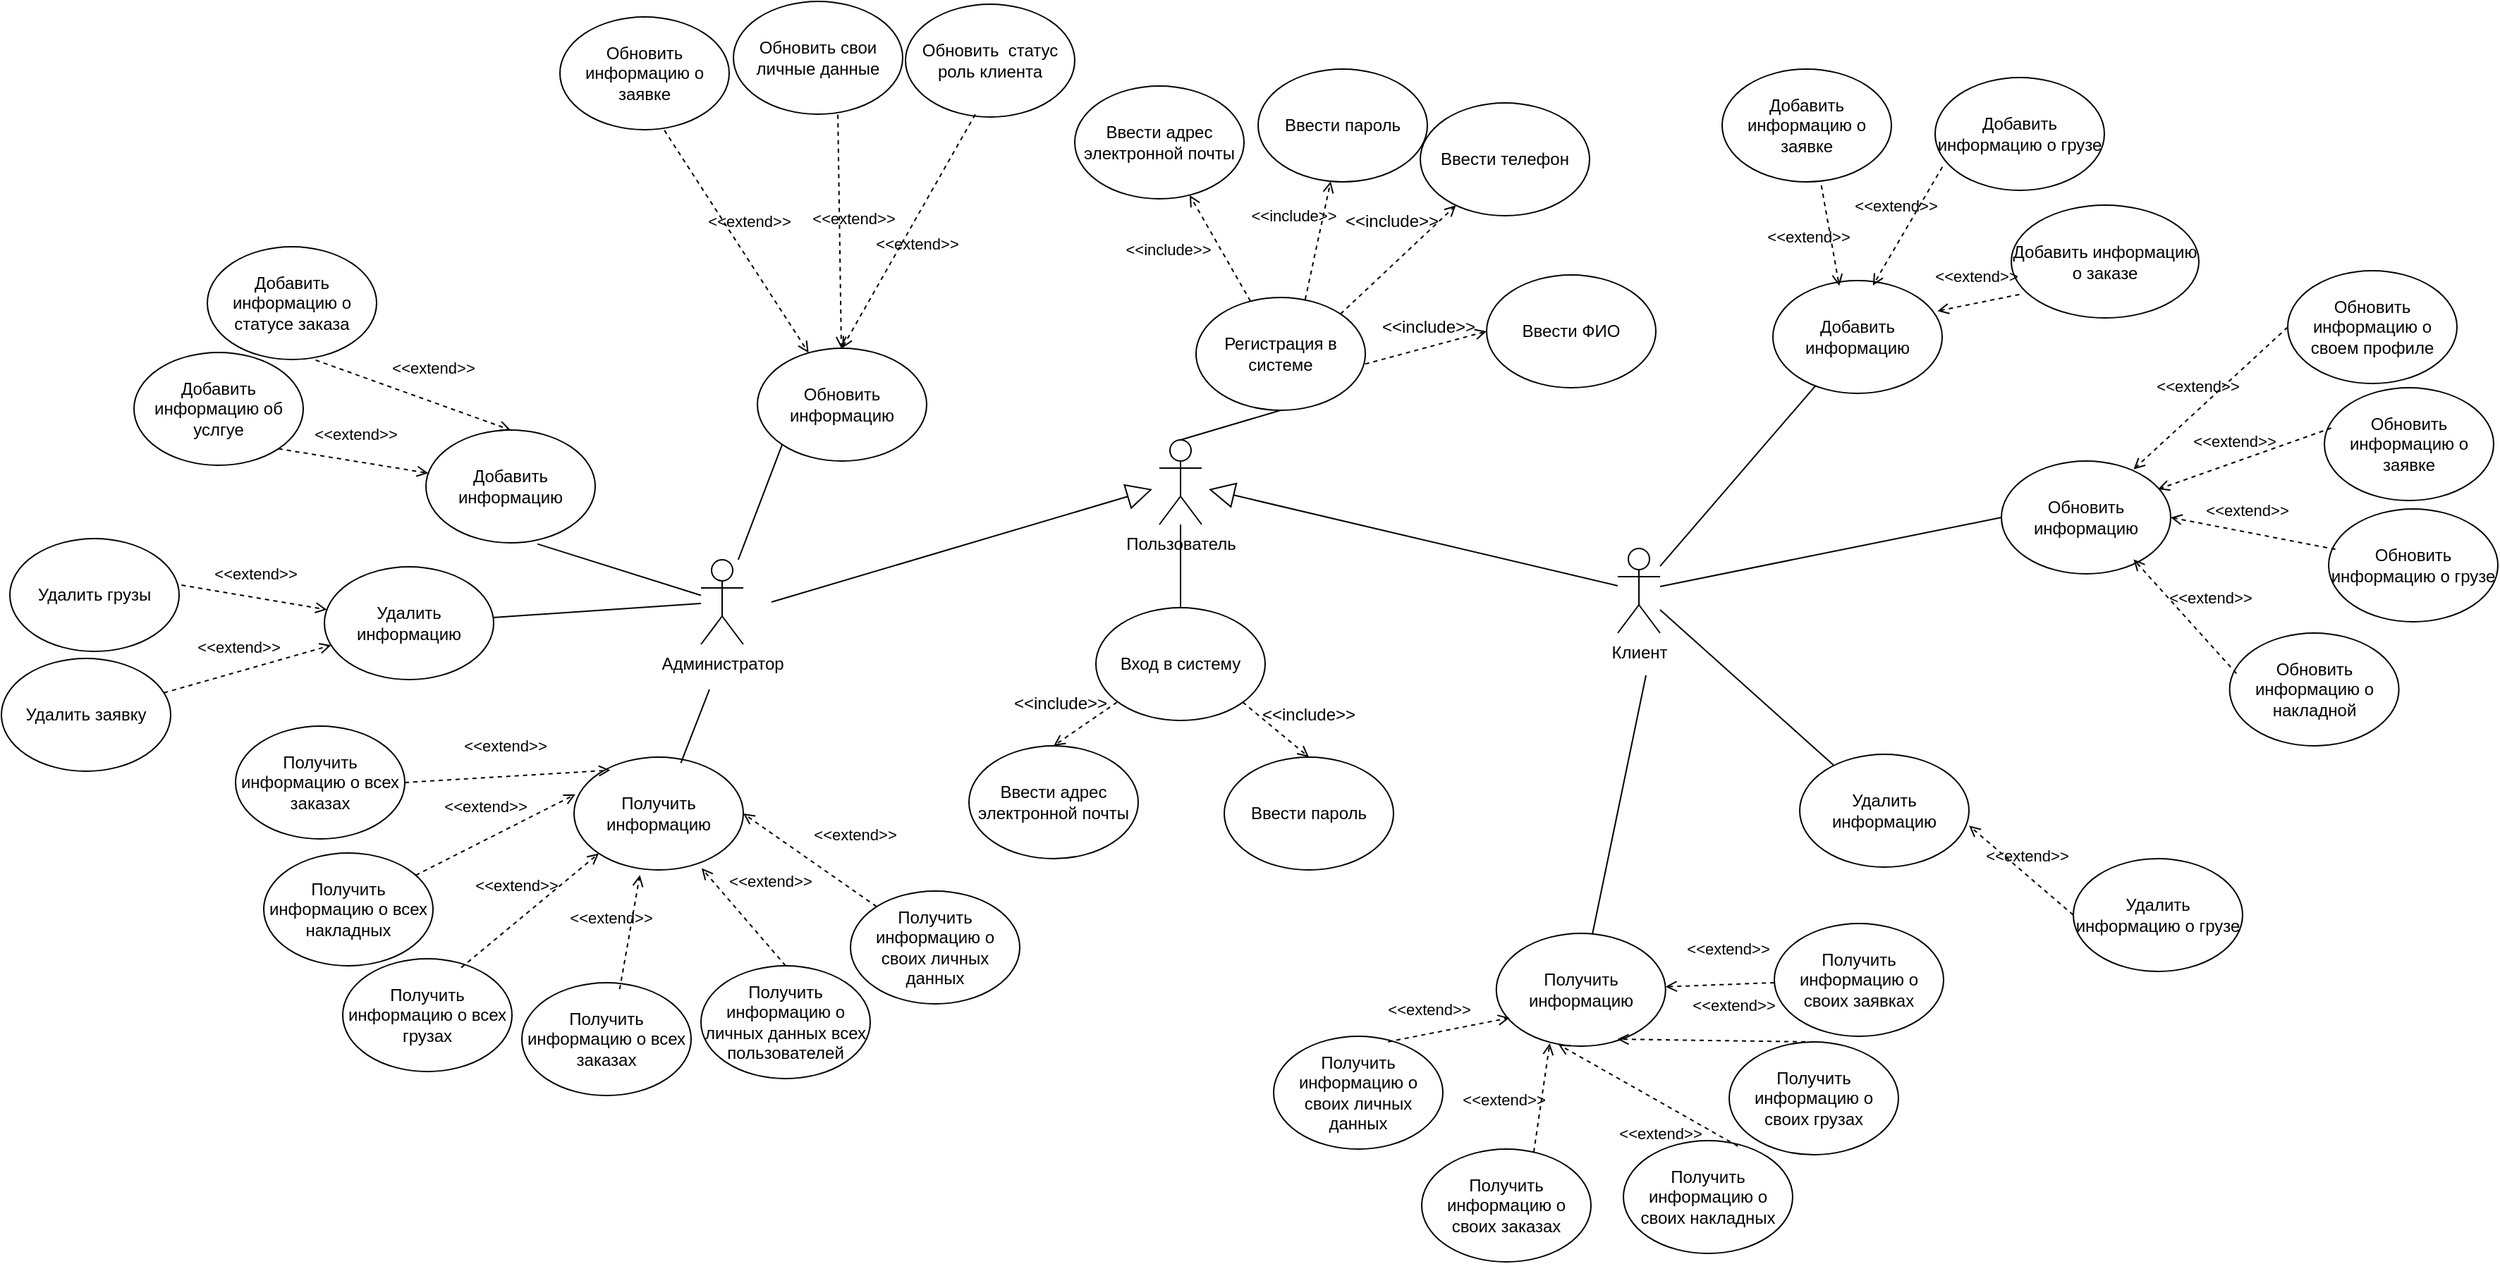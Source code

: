 <mxfile version="26.2.13">
  <diagram name="Страница — 1" id="2VasHox1lgphQIR1O_UY">
    <mxGraphModel dx="1360" dy="735" grid="0" gridSize="10" guides="1" tooltips="1" connect="1" arrows="1" fold="1" page="1" pageScale="1" pageWidth="3300" pageHeight="4681" math="0" shadow="0">
      <root>
        <mxCell id="0" />
        <mxCell id="1" parent="0" />
        <mxCell id="fnvzzZn7yNRyyIZnE1CO-1" style="rounded=0;orthogonalLoop=1;jettySize=auto;html=1;entryX=0;entryY=1;entryDx=0;entryDy=0;endArrow=none;startFill=0;" parent="1" source="fnvzzZn7yNRyyIZnE1CO-2" target="fnvzzZn7yNRyyIZnE1CO-69" edge="1">
          <mxGeometry relative="1" as="geometry" />
        </mxCell>
        <mxCell id="fnvzzZn7yNRyyIZnE1CO-2" value="Администратор" style="shape=umlActor;verticalLabelPosition=bottom;verticalAlign=top;html=1;outlineConnect=0;" parent="1" vertex="1">
          <mxGeometry x="750" y="790" width="30" height="60" as="geometry" />
        </mxCell>
        <mxCell id="fnvzzZn7yNRyyIZnE1CO-3" style="rounded=0;orthogonalLoop=1;jettySize=auto;html=1;endArrow=none;startFill=0;entryX=0;entryY=0.5;entryDx=0;entryDy=0;" parent="1" source="fnvzzZn7yNRyyIZnE1CO-7" target="fnvzzZn7yNRyyIZnE1CO-12" edge="1">
          <mxGeometry relative="1" as="geometry">
            <mxPoint x="1590" y="812" as="targetPoint" />
          </mxGeometry>
        </mxCell>
        <mxCell id="fnvzzZn7yNRyyIZnE1CO-4" style="rounded=0;orthogonalLoop=1;jettySize=auto;html=1;endArrow=none;startFill=0;" parent="1" target="fnvzzZn7yNRyyIZnE1CO-15" edge="1">
          <mxGeometry relative="1" as="geometry">
            <mxPoint x="1420" y="872" as="sourcePoint" />
          </mxGeometry>
        </mxCell>
        <mxCell id="fnvzzZn7yNRyyIZnE1CO-5" style="rounded=0;orthogonalLoop=1;jettySize=auto;html=1;endArrow=none;startFill=0;" parent="1" source="fnvzzZn7yNRyyIZnE1CO-7" target="fnvzzZn7yNRyyIZnE1CO-14" edge="1">
          <mxGeometry relative="1" as="geometry" />
        </mxCell>
        <mxCell id="fnvzzZn7yNRyyIZnE1CO-6" style="rounded=0;orthogonalLoop=1;jettySize=auto;html=1;endArrow=none;startFill=0;" parent="1" source="fnvzzZn7yNRyyIZnE1CO-7" target="fnvzzZn7yNRyyIZnE1CO-13" edge="1">
          <mxGeometry relative="1" as="geometry" />
        </mxCell>
        <mxCell id="fnvzzZn7yNRyyIZnE1CO-7" value="Клиент" style="shape=umlActor;verticalLabelPosition=bottom;verticalAlign=top;html=1;outlineConnect=0;allowArrows=1;" parent="1" vertex="1">
          <mxGeometry x="1400" y="782" width="30" height="60" as="geometry" />
        </mxCell>
        <mxCell id="fnvzzZn7yNRyyIZnE1CO-8" style="rounded=0;orthogonalLoop=1;jettySize=auto;html=1;exitX=0.5;exitY=0;exitDx=0;exitDy=0;exitPerimeter=0;entryX=0.5;entryY=1;entryDx=0;entryDy=0;endArrow=none;startFill=0;" parent="1" source="fnvzzZn7yNRyyIZnE1CO-9" target="fnvzzZn7yNRyyIZnE1CO-24" edge="1">
          <mxGeometry relative="1" as="geometry" />
        </mxCell>
        <mxCell id="Y0_mQn6ZPeqY75y_IQ0Q-10" style="edgeStyle=orthogonalEdgeStyle;rounded=0;orthogonalLoop=1;jettySize=auto;html=1;endArrow=none;startFill=0;" edge="1" parent="1" source="fnvzzZn7yNRyyIZnE1CO-9" target="Y0_mQn6ZPeqY75y_IQ0Q-9">
          <mxGeometry relative="1" as="geometry" />
        </mxCell>
        <mxCell id="fnvzzZn7yNRyyIZnE1CO-9" value="Пользователь" style="shape=umlActor;verticalLabelPosition=bottom;verticalAlign=top;html=1;outlineConnect=0;" parent="1" vertex="1">
          <mxGeometry x="1075" y="705" width="30" height="60" as="geometry" />
        </mxCell>
        <mxCell id="fnvzzZn7yNRyyIZnE1CO-10" value="" style="endArrow=block;endSize=16;endFill=0;html=1;rounded=0;" parent="1" edge="1">
          <mxGeometry width="160" relative="1" as="geometry">
            <mxPoint x="800" y="820" as="sourcePoint" />
            <mxPoint x="1070" y="740" as="targetPoint" />
          </mxGeometry>
        </mxCell>
        <mxCell id="fnvzzZn7yNRyyIZnE1CO-11" value="" style="endArrow=block;endSize=16;endFill=0;html=1;rounded=0;" parent="1" source="fnvzzZn7yNRyyIZnE1CO-7" edge="1">
          <mxGeometry width="160" relative="1" as="geometry">
            <mxPoint x="1180" y="840" as="sourcePoint" />
            <mxPoint x="1110" y="740" as="targetPoint" />
          </mxGeometry>
        </mxCell>
        <mxCell id="fnvzzZn7yNRyyIZnE1CO-12" value="Обновить информацию" style="ellipse;whiteSpace=wrap;html=1;" parent="1" vertex="1">
          <mxGeometry x="1672" y="720" width="120" height="80" as="geometry" />
        </mxCell>
        <mxCell id="fnvzzZn7yNRyyIZnE1CO-13" value="Удалить информацию" style="ellipse;whiteSpace=wrap;html=1;" parent="1" vertex="1">
          <mxGeometry x="1529" y="928" width="120" height="80" as="geometry" />
        </mxCell>
        <mxCell id="fnvzzZn7yNRyyIZnE1CO-14" value="Добавить информацию" style="ellipse;whiteSpace=wrap;html=1;" parent="1" vertex="1">
          <mxGeometry x="1510" y="592" width="120" height="80" as="geometry" />
        </mxCell>
        <mxCell id="fnvzzZn7yNRyyIZnE1CO-15" value="Получить информацию" style="ellipse;whiteSpace=wrap;html=1;" parent="1" vertex="1">
          <mxGeometry x="1313.88" y="1055" width="120" height="80" as="geometry" />
        </mxCell>
        <mxCell id="fnvzzZn7yNRyyIZnE1CO-16" value="&amp;lt;&amp;lt;extend&amp;gt;&amp;gt;" style="html=1;verticalAlign=bottom;labelBackgroundColor=none;endArrow=open;endFill=0;dashed=1;rounded=0;" parent="1" source="fnvzzZn7yNRyyIZnE1CO-17" target="fnvzzZn7yNRyyIZnE1CO-15" edge="1">
          <mxGeometry x="-0.172" y="-16" width="160" relative="1" as="geometry">
            <mxPoint x="1463.88" y="1225" as="sourcePoint" />
            <mxPoint x="1463.88" y="1265" as="targetPoint" />
            <mxPoint as="offset" />
          </mxGeometry>
        </mxCell>
        <mxCell id="fnvzzZn7yNRyyIZnE1CO-17" value="Получить информацию о своих заявках" style="ellipse;whiteSpace=wrap;html=1;" parent="1" vertex="1">
          <mxGeometry x="1511" y="1048" width="120" height="80" as="geometry" />
        </mxCell>
        <mxCell id="fnvzzZn7yNRyyIZnE1CO-18" value="Получить информацию о своих грузах" style="ellipse;whiteSpace=wrap;html=1;" parent="1" vertex="1">
          <mxGeometry x="1479" y="1132" width="120" height="80" as="geometry" />
        </mxCell>
        <mxCell id="fnvzzZn7yNRyyIZnE1CO-19" value="&amp;lt;&amp;lt;extend&amp;gt;&amp;gt;" style="html=1;verticalAlign=bottom;labelBackgroundColor=none;endArrow=open;endFill=0;dashed=1;rounded=0;exitX=0.5;exitY=0;exitDx=0;exitDy=0;entryX=0.715;entryY=0.938;entryDx=0;entryDy=0;entryPerimeter=0;" parent="1" source="fnvzzZn7yNRyyIZnE1CO-18" target="fnvzzZn7yNRyyIZnE1CO-15" edge="1">
          <mxGeometry x="-0.172" y="-16" width="160" relative="1" as="geometry">
            <mxPoint x="1533.88" y="1213" as="sourcePoint" />
            <mxPoint x="1413.88" y="1158" as="targetPoint" />
            <mxPoint as="offset" />
          </mxGeometry>
        </mxCell>
        <mxCell id="fnvzzZn7yNRyyIZnE1CO-20" value="Получить информацию о своих накладных" style="ellipse;whiteSpace=wrap;html=1;" parent="1" vertex="1">
          <mxGeometry x="1404" y="1202" width="120" height="80" as="geometry" />
        </mxCell>
        <mxCell id="fnvzzZn7yNRyyIZnE1CO-21" value="&amp;lt;&amp;lt;extend&amp;gt;&amp;gt;" style="html=1;verticalAlign=bottom;labelBackgroundColor=none;endArrow=open;endFill=0;dashed=1;rounded=0;exitX=0.676;exitY=0.049;exitDx=0;exitDy=0;entryX=0.367;entryY=0.985;entryDx=0;entryDy=0;entryPerimeter=0;exitPerimeter=0;" parent="1" source="fnvzzZn7yNRyyIZnE1CO-20" target="fnvzzZn7yNRyyIZnE1CO-15" edge="1">
          <mxGeometry x="-0.338" y="26" width="160" relative="1" as="geometry">
            <mxPoint x="1317.36" y="1222.36" as="sourcePoint" />
            <mxPoint x="1389.88" y="1170" as="targetPoint" />
            <mxPoint y="1" as="offset" />
          </mxGeometry>
        </mxCell>
        <mxCell id="fnvzzZn7yNRyyIZnE1CO-22" value="Добавить информацию о заявке" style="ellipse;whiteSpace=wrap;html=1;" parent="1" vertex="1">
          <mxGeometry x="1474" y="442" width="120" height="80" as="geometry" />
        </mxCell>
        <mxCell id="fnvzzZn7yNRyyIZnE1CO-24" value="Регистрация в системе" style="ellipse;whiteSpace=wrap;html=1;" parent="1" vertex="1">
          <mxGeometry x="1101" y="604" width="120" height="80" as="geometry" />
        </mxCell>
        <mxCell id="fnvzzZn7yNRyyIZnE1CO-25" value="Ввести пароль" style="ellipse;whiteSpace=wrap;html=1;" parent="1" vertex="1">
          <mxGeometry x="1145" y="442" width="120" height="80" as="geometry" />
        </mxCell>
        <mxCell id="fnvzzZn7yNRyyIZnE1CO-26" value="Ввести адрес электронной почты" style="ellipse;whiteSpace=wrap;html=1;" parent="1" vertex="1">
          <mxGeometry x="1015" y="454" width="120" height="80" as="geometry" />
        </mxCell>
        <mxCell id="fnvzzZn7yNRyyIZnE1CO-27" value="&amp;lt;&amp;lt;include&amp;gt;&amp;gt;" style="html=1;verticalAlign=bottom;labelBackgroundColor=none;endArrow=open;endFill=0;dashed=1;rounded=0;exitX=0.645;exitY=0.017;exitDx=0;exitDy=0;exitPerimeter=0;" parent="1" source="fnvzzZn7yNRyyIZnE1CO-24" target="fnvzzZn7yNRyyIZnE1CO-25" edge="1">
          <mxGeometry x="0.106" y="19" width="160" relative="1" as="geometry">
            <mxPoint x="880" y="545" as="sourcePoint" />
            <mxPoint x="1040" y="545" as="targetPoint" />
            <mxPoint as="offset" />
          </mxGeometry>
        </mxCell>
        <mxCell id="fnvzzZn7yNRyyIZnE1CO-28" value="&amp;lt;&amp;lt;include&amp;gt;&amp;gt;" style="html=1;verticalAlign=bottom;labelBackgroundColor=none;endArrow=open;endFill=0;dashed=1;rounded=0;" parent="1" source="fnvzzZn7yNRyyIZnE1CO-24" target="fnvzzZn7yNRyyIZnE1CO-26" edge="1">
          <mxGeometry x="0.217" y="37" width="160" relative="1" as="geometry">
            <mxPoint x="971" y="375" as="sourcePoint" />
            <mxPoint x="1060" y="425" as="targetPoint" />
            <mxPoint as="offset" />
          </mxGeometry>
        </mxCell>
        <mxCell id="fnvzzZn7yNRyyIZnE1CO-29" value="&amp;lt;&amp;lt;extend&amp;gt;&amp;gt;" style="html=1;verticalAlign=bottom;labelBackgroundColor=none;endArrow=open;endFill=0;dashed=1;rounded=0;exitX=0.586;exitY=1.031;exitDx=0;exitDy=0;exitPerimeter=0;entryX=0.392;entryY=0.047;entryDx=0;entryDy=0;entryPerimeter=0;" parent="1" source="fnvzzZn7yNRyyIZnE1CO-22" target="fnvzzZn7yNRyyIZnE1CO-14" edge="1">
          <mxGeometry x="0.202" y="-17" width="160" relative="1" as="geometry">
            <mxPoint x="1702" y="772" as="sourcePoint" />
            <mxPoint x="1600" y="692" as="targetPoint" />
            <mxPoint as="offset" />
          </mxGeometry>
        </mxCell>
        <mxCell id="fnvzzZn7yNRyyIZnE1CO-31" value="Добавить информацию о грузе" style="ellipse;whiteSpace=wrap;html=1;" parent="1" vertex="1">
          <mxGeometry x="1625" y="448" width="120" height="80" as="geometry" />
        </mxCell>
        <mxCell id="fnvzzZn7yNRyyIZnE1CO-32" value="&amp;lt;&amp;lt;extend&amp;gt;&amp;gt;" style="html=1;verticalAlign=bottom;labelBackgroundColor=none;endArrow=open;endFill=0;dashed=1;rounded=0;exitX=0.043;exitY=0.792;exitDx=0;exitDy=0;exitPerimeter=0;entryX=0.591;entryY=0.043;entryDx=0;entryDy=0;entryPerimeter=0;" parent="1" source="fnvzzZn7yNRyyIZnE1CO-31" target="fnvzzZn7yNRyyIZnE1CO-14" edge="1">
          <mxGeometry y="-10" width="160" relative="1" as="geometry">
            <mxPoint x="1718" y="549" as="sourcePoint" />
            <mxPoint x="1622" y="614" as="targetPoint" />
            <mxPoint as="offset" />
          </mxGeometry>
        </mxCell>
        <mxCell id="fnvzzZn7yNRyyIZnE1CO-33" value="Обновить информацию о своем профиле" style="ellipse;whiteSpace=wrap;html=1;" parent="1" vertex="1">
          <mxGeometry x="1875" y="585" width="120" height="80" as="geometry" />
        </mxCell>
        <mxCell id="fnvzzZn7yNRyyIZnE1CO-34" value="&amp;lt;&amp;lt;extend&amp;gt;&amp;gt;" style="html=1;verticalAlign=bottom;labelBackgroundColor=none;endArrow=open;endFill=0;dashed=1;rounded=0;exitX=0;exitY=0.5;exitDx=0;exitDy=0;entryX=0.781;entryY=0.074;entryDx=0;entryDy=0;entryPerimeter=0;" parent="1" source="fnvzzZn7yNRyyIZnE1CO-33" target="fnvzzZn7yNRyyIZnE1CO-12" edge="1">
          <mxGeometry x="0.098" y="-6" width="160" relative="1" as="geometry">
            <mxPoint x="1870.72" y="668" as="sourcePoint" />
            <mxPoint x="1764.0" y="718.88" as="targetPoint" />
            <mxPoint as="offset" />
          </mxGeometry>
        </mxCell>
        <mxCell id="fnvzzZn7yNRyyIZnE1CO-35" value="Обновить информацию о заявке" style="ellipse;whiteSpace=wrap;html=1;" parent="1" vertex="1">
          <mxGeometry x="1901" y="668" width="120" height="80" as="geometry" />
        </mxCell>
        <mxCell id="fnvzzZn7yNRyyIZnE1CO-36" value="&amp;lt;&amp;lt;extend&amp;gt;&amp;gt;" style="html=1;verticalAlign=bottom;labelBackgroundColor=none;endArrow=open;endFill=0;dashed=1;rounded=0;exitX=0.04;exitY=0.358;exitDx=0;exitDy=0;exitPerimeter=0;" parent="1" source="fnvzzZn7yNRyyIZnE1CO-35" edge="1">
          <mxGeometry x="0.09" y="-6" width="160" relative="1" as="geometry">
            <mxPoint x="1940.72" y="758" as="sourcePoint" />
            <mxPoint x="1783" y="740" as="targetPoint" />
            <mxPoint as="offset" />
          </mxGeometry>
        </mxCell>
        <mxCell id="fnvzzZn7yNRyyIZnE1CO-38" value="Удалить информацию о грузе" style="ellipse;whiteSpace=wrap;html=1;" parent="1" vertex="1">
          <mxGeometry x="1723" y="1002" width="120" height="80" as="geometry" />
        </mxCell>
        <mxCell id="fnvzzZn7yNRyyIZnE1CO-40" value="&amp;lt;&amp;lt;extend&amp;gt;&amp;gt;" style="html=1;verticalAlign=bottom;labelBackgroundColor=none;endArrow=open;endFill=0;dashed=1;rounded=0;exitX=0;exitY=0.5;exitDx=0;exitDy=0;entryX=1.001;entryY=0.633;entryDx=0;entryDy=0;entryPerimeter=0;" parent="1" source="fnvzzZn7yNRyyIZnE1CO-38" target="fnvzzZn7yNRyyIZnE1CO-13" edge="1">
          <mxGeometry x="-0.049" y="-4" width="160" relative="1" as="geometry">
            <mxPoint x="1795" y="1057" as="sourcePoint" />
            <mxPoint x="1679" y="988" as="targetPoint" />
            <mxPoint as="offset" />
          </mxGeometry>
        </mxCell>
        <mxCell id="fnvzzZn7yNRyyIZnE1CO-41" value="Добавить информацию" style="ellipse;whiteSpace=wrap;html=1;" parent="1" vertex="1">
          <mxGeometry x="555" y="698" width="120" height="80" as="geometry" />
        </mxCell>
        <mxCell id="fnvzzZn7yNRyyIZnE1CO-42" value="Получить информацию" style="ellipse;whiteSpace=wrap;html=1;" parent="1" vertex="1">
          <mxGeometry x="660" y="930" width="120" height="80" as="geometry" />
        </mxCell>
        <mxCell id="fnvzzZn7yNRyyIZnE1CO-43" value="&amp;lt;&amp;lt;extend&amp;gt;&amp;gt;" style="html=1;verticalAlign=bottom;labelBackgroundColor=none;endArrow=open;endFill=0;dashed=1;rounded=0;entryX=1;entryY=0.5;entryDx=0;entryDy=0;" parent="1" source="fnvzzZn7yNRyyIZnE1CO-44" target="fnvzzZn7yNRyyIZnE1CO-42" edge="1">
          <mxGeometry x="-0.355" y="-25" width="160" relative="1" as="geometry">
            <mxPoint x="700" y="1270" as="sourcePoint" />
            <mxPoint x="700" y="1310" as="targetPoint" />
            <mxPoint as="offset" />
          </mxGeometry>
        </mxCell>
        <mxCell id="fnvzzZn7yNRyyIZnE1CO-44" value="Получить информацию о своих личных данных" style="ellipse;whiteSpace=wrap;html=1;" parent="1" vertex="1">
          <mxGeometry x="856" y="1025" width="120" height="80" as="geometry" />
        </mxCell>
        <mxCell id="fnvzzZn7yNRyyIZnE1CO-45" value="Получить информацию о личных данных всех пользователей" style="ellipse;whiteSpace=wrap;html=1;" parent="1" vertex="1">
          <mxGeometry x="750" y="1078" width="120" height="80" as="geometry" />
        </mxCell>
        <mxCell id="fnvzzZn7yNRyyIZnE1CO-46" value="&amp;lt;&amp;lt;extend&amp;gt;&amp;gt;" style="html=1;verticalAlign=bottom;labelBackgroundColor=none;endArrow=open;endFill=0;dashed=1;rounded=0;exitX=0.5;exitY=0;exitDx=0;exitDy=0;entryX=0.754;entryY=0.985;entryDx=0;entryDy=0;entryPerimeter=0;" parent="1" source="fnvzzZn7yNRyyIZnE1CO-45" target="fnvzzZn7yNRyyIZnE1CO-42" edge="1">
          <mxGeometry x="0.005" y="-25" width="160" relative="1" as="geometry">
            <mxPoint x="770" y="1258" as="sourcePoint" />
            <mxPoint x="650" y="1203" as="targetPoint" />
            <mxPoint as="offset" />
          </mxGeometry>
        </mxCell>
        <mxCell id="fnvzzZn7yNRyyIZnE1CO-47" value="Получить информацию о всех заказах" style="ellipse;whiteSpace=wrap;html=1;" parent="1" vertex="1">
          <mxGeometry x="623" y="1090" width="120" height="80" as="geometry" />
        </mxCell>
        <mxCell id="fnvzzZn7yNRyyIZnE1CO-48" value="&amp;lt;&amp;lt;extend&amp;gt;&amp;gt;" style="html=1;verticalAlign=bottom;labelBackgroundColor=none;endArrow=open;endFill=0;dashed=1;rounded=0;exitX=0.578;exitY=0.057;exitDx=0;exitDy=0;entryX=0.389;entryY=1.045;entryDx=0;entryDy=0;exitPerimeter=0;entryPerimeter=0;" parent="1" source="fnvzzZn7yNRyyIZnE1CO-47" target="fnvzzZn7yNRyyIZnE1CO-42" edge="1">
          <mxGeometry x="-0.018" y="14" width="160" relative="1" as="geometry">
            <mxPoint x="670" y="1300" as="sourcePoint" />
            <mxPoint x="626" y="1215" as="targetPoint" />
            <mxPoint y="1" as="offset" />
          </mxGeometry>
        </mxCell>
        <mxCell id="fnvzzZn7yNRyyIZnE1CO-49" style="rounded=0;orthogonalLoop=1;jettySize=auto;html=1;entryX=0.631;entryY=0.053;entryDx=0;entryDy=0;entryPerimeter=0;endArrow=none;startFill=0;" parent="1" target="fnvzzZn7yNRyyIZnE1CO-42" edge="1">
          <mxGeometry relative="1" as="geometry">
            <mxPoint x="756" y="882" as="sourcePoint" />
          </mxGeometry>
        </mxCell>
        <mxCell id="fnvzzZn7yNRyyIZnE1CO-50" value="Получить информацию о всех грузах" style="ellipse;whiteSpace=wrap;html=1;" parent="1" vertex="1">
          <mxGeometry x="496" y="1073" width="120" height="80" as="geometry" />
        </mxCell>
        <mxCell id="fnvzzZn7yNRyyIZnE1CO-51" value="&amp;lt;&amp;lt;extend&amp;gt;&amp;gt;" style="html=1;verticalAlign=bottom;labelBackgroundColor=none;endArrow=open;endFill=0;dashed=1;rounded=0;exitX=0.7;exitY=0.079;exitDx=0;exitDy=0;entryX=0;entryY=1;entryDx=0;entryDy=0;exitPerimeter=0;" parent="1" source="fnvzzZn7yNRyyIZnE1CO-50" target="fnvzzZn7yNRyyIZnE1CO-42" edge="1">
          <mxGeometry x="-0.018" y="14" width="160" relative="1" as="geometry">
            <mxPoint x="500" y="1020" as="sourcePoint" />
            <mxPoint x="611" y="976" as="targetPoint" />
            <mxPoint y="1" as="offset" />
          </mxGeometry>
        </mxCell>
        <mxCell id="fnvzzZn7yNRyyIZnE1CO-52" style="rounded=0;orthogonalLoop=1;jettySize=auto;html=1;endArrow=none;startFill=0;" parent="1" source="fnvzzZn7yNRyyIZnE1CO-2" target="fnvzzZn7yNRyyIZnE1CO-53" edge="1">
          <mxGeometry relative="1" as="geometry">
            <mxPoint x="579.64" y="790" as="targetPoint" />
          </mxGeometry>
        </mxCell>
        <mxCell id="fnvzzZn7yNRyyIZnE1CO-53" value="Удалить информацию" style="ellipse;whiteSpace=wrap;html=1;" parent="1" vertex="1">
          <mxGeometry x="483" y="795" width="120" height="80" as="geometry" />
        </mxCell>
        <mxCell id="fnvzzZn7yNRyyIZnE1CO-54" value="Удалить грузы" style="ellipse;whiteSpace=wrap;html=1;" parent="1" vertex="1">
          <mxGeometry x="260" y="775" width="120" height="80" as="geometry" />
        </mxCell>
        <mxCell id="fnvzzZn7yNRyyIZnE1CO-56" value="&amp;lt;&amp;lt;extend&amp;gt;&amp;gt;" style="html=1;verticalAlign=bottom;labelBackgroundColor=none;endArrow=open;endFill=0;dashed=1;rounded=0;exitX=1.014;exitY=0.413;exitDx=0;exitDy=0;exitPerimeter=0;" parent="1" source="fnvzzZn7yNRyyIZnE1CO-54" target="fnvzzZn7yNRyyIZnE1CO-53" edge="1">
          <mxGeometry x="-0.005" y="8" width="160" relative="1" as="geometry">
            <mxPoint x="175" y="649" as="sourcePoint" />
            <mxPoint x="59" y="580" as="targetPoint" />
            <mxPoint as="offset" />
          </mxGeometry>
        </mxCell>
        <mxCell id="fnvzzZn7yNRyyIZnE1CO-58" value="Удалить заявку" style="ellipse;whiteSpace=wrap;html=1;" parent="1" vertex="1">
          <mxGeometry x="254" y="860" width="120" height="80" as="geometry" />
        </mxCell>
        <mxCell id="fnvzzZn7yNRyyIZnE1CO-59" value="&amp;lt;&amp;lt;extend&amp;gt;&amp;gt;" style="html=1;verticalAlign=bottom;labelBackgroundColor=none;endArrow=open;endFill=0;dashed=1;rounded=0;" parent="1" source="fnvzzZn7yNRyyIZnE1CO-58" target="fnvzzZn7yNRyyIZnE1CO-53" edge="1">
          <mxGeometry x="-0.079" y="8" width="160" relative="1" as="geometry">
            <mxPoint x="302" y="813" as="sourcePoint" />
            <mxPoint x="480" y="803" as="targetPoint" />
            <mxPoint as="offset" />
          </mxGeometry>
        </mxCell>
        <mxCell id="fnvzzZn7yNRyyIZnE1CO-64" value="Добавить информацию об услгуе" style="ellipse;whiteSpace=wrap;html=1;" parent="1" vertex="1">
          <mxGeometry x="348" y="643" width="120" height="80" as="geometry" />
        </mxCell>
        <mxCell id="fnvzzZn7yNRyyIZnE1CO-65" value="&amp;lt;&amp;lt;extend&amp;gt;&amp;gt;" style="html=1;verticalAlign=bottom;labelBackgroundColor=none;endArrow=open;endFill=0;dashed=1;rounded=0;exitX=1;exitY=1;exitDx=0;exitDy=0;" parent="1" source="fnvzzZn7yNRyyIZnE1CO-64" target="fnvzzZn7yNRyyIZnE1CO-41" edge="1">
          <mxGeometry x="0.0" y="10" width="160" relative="1" as="geometry">
            <mxPoint x="30" y="310" as="sourcePoint" />
            <mxPoint x="227.574" y="341.716" as="targetPoint" />
            <mxPoint as="offset" />
          </mxGeometry>
        </mxCell>
        <mxCell id="fnvzzZn7yNRyyIZnE1CO-66" value="Добавить информацию о статусе заказа" style="ellipse;whiteSpace=wrap;html=1;" parent="1" vertex="1">
          <mxGeometry x="400" y="568" width="120" height="80" as="geometry" />
        </mxCell>
        <mxCell id="fnvzzZn7yNRyyIZnE1CO-67" value="&amp;lt;&amp;lt;extend&amp;gt;&amp;gt;" style="html=1;verticalAlign=bottom;labelBackgroundColor=none;endArrow=open;endFill=0;dashed=1;rounded=0;exitX=0.64;exitY=1.005;exitDx=0;exitDy=0;entryX=0.5;entryY=0;entryDx=0;entryDy=0;exitPerimeter=0;" parent="1" source="fnvzzZn7yNRyyIZnE1CO-66" target="fnvzzZn7yNRyyIZnE1CO-41" edge="1">
          <mxGeometry x="0.131" y="14" width="160" relative="1" as="geometry">
            <mxPoint x="62" y="238" as="sourcePoint" />
            <mxPoint x="249.96" y="328.72" as="targetPoint" />
            <mxPoint as="offset" />
          </mxGeometry>
        </mxCell>
        <mxCell id="fnvzzZn7yNRyyIZnE1CO-68" style="rounded=0;orthogonalLoop=1;jettySize=auto;html=1;entryX=0.659;entryY=1.01;entryDx=0;entryDy=0;entryPerimeter=0;endArrow=none;startFill=0;" parent="1" source="fnvzzZn7yNRyyIZnE1CO-2" target="fnvzzZn7yNRyyIZnE1CO-41" edge="1">
          <mxGeometry relative="1" as="geometry" />
        </mxCell>
        <mxCell id="fnvzzZn7yNRyyIZnE1CO-69" value="Обновить информацию" style="ellipse;whiteSpace=wrap;html=1;" parent="1" vertex="1">
          <mxGeometry x="790" y="640" width="120" height="80" as="geometry" />
        </mxCell>
        <mxCell id="fnvzzZn7yNRyyIZnE1CO-70" value="Обновить свои личные данные" style="ellipse;whiteSpace=wrap;html=1;" parent="1" vertex="1">
          <mxGeometry x="773" y="394" width="120" height="80" as="geometry" />
        </mxCell>
        <mxCell id="fnvzzZn7yNRyyIZnE1CO-71" value="&amp;lt;&amp;lt;extend&amp;gt;&amp;gt;" style="html=1;verticalAlign=bottom;labelBackgroundColor=none;endArrow=open;endFill=0;dashed=1;rounded=0;exitX=0.617;exitY=1.005;exitDx=0;exitDy=0;exitPerimeter=0;" parent="1" source="fnvzzZn7yNRyyIZnE1CO-70" target="fnvzzZn7yNRyyIZnE1CO-69" edge="1">
          <mxGeometry x="0.0" y="10" width="160" relative="1" as="geometry">
            <mxPoint x="400" y="450" as="sourcePoint" />
            <mxPoint x="597.574" y="481.716" as="targetPoint" />
            <mxPoint as="offset" />
          </mxGeometry>
        </mxCell>
        <mxCell id="fnvzzZn7yNRyyIZnE1CO-72" value="Обновить&amp;nbsp; статус роль клиента" style="ellipse;whiteSpace=wrap;html=1;" parent="1" vertex="1">
          <mxGeometry x="895" y="396" width="120" height="80" as="geometry" />
        </mxCell>
        <mxCell id="fnvzzZn7yNRyyIZnE1CO-73" value="&amp;lt;&amp;lt;extend&amp;gt;&amp;gt;" style="html=1;verticalAlign=bottom;labelBackgroundColor=none;endArrow=open;endFill=0;dashed=1;rounded=0;exitX=0.412;exitY=0.977;exitDx=0;exitDy=0;entryX=0.5;entryY=0;entryDx=0;entryDy=0;exitPerimeter=0;" parent="1" source="fnvzzZn7yNRyyIZnE1CO-72" target="fnvzzZn7yNRyyIZnE1CO-69" edge="1">
          <mxGeometry x="0.131" y="14" width="160" relative="1" as="geometry">
            <mxPoint x="432" y="378" as="sourcePoint" />
            <mxPoint x="619.96" y="468.72" as="targetPoint" />
            <mxPoint as="offset" />
          </mxGeometry>
        </mxCell>
        <mxCell id="Y0_mQn6ZPeqY75y_IQ0Q-1" value="Ввести телефон" style="ellipse;whiteSpace=wrap;html=1;" vertex="1" parent="1">
          <mxGeometry x="1260" y="466" width="120" height="80" as="geometry" />
        </mxCell>
        <mxCell id="Y0_mQn6ZPeqY75y_IQ0Q-2" value="Ввести ФИО" style="ellipse;whiteSpace=wrap;html=1;" vertex="1" parent="1">
          <mxGeometry x="1307" y="588" width="120" height="80" as="geometry" />
        </mxCell>
        <mxCell id="Y0_mQn6ZPeqY75y_IQ0Q-3" value="" style="html=1;verticalAlign=bottom;labelBackgroundColor=none;endArrow=open;endFill=0;dashed=1;rounded=0;exitX=1;exitY=0;exitDx=0;exitDy=0;" edge="1" parent="1" source="fnvzzZn7yNRyyIZnE1CO-24" target="Y0_mQn6ZPeqY75y_IQ0Q-1">
          <mxGeometry x="0.352" y="18" width="160" relative="1" as="geometry">
            <mxPoint x="1137" y="561" as="sourcePoint" />
            <mxPoint x="1184" y="496" as="targetPoint" />
            <mxPoint x="1" as="offset" />
          </mxGeometry>
        </mxCell>
        <mxCell id="Y0_mQn6ZPeqY75y_IQ0Q-6" value="&amp;lt;&amp;lt;include&amp;gt;&amp;gt;" style="text;html=1;align=center;verticalAlign=middle;whiteSpace=wrap;rounded=0;" vertex="1" parent="1">
          <mxGeometry x="1241" y="617" width="50" height="16" as="geometry" />
        </mxCell>
        <mxCell id="Y0_mQn6ZPeqY75y_IQ0Q-7" value="" style="html=1;verticalAlign=bottom;labelBackgroundColor=none;endArrow=open;endFill=0;dashed=1;rounded=0;exitX=0.999;exitY=0.59;exitDx=0;exitDy=0;entryX=0;entryY=0.5;entryDx=0;entryDy=0;exitPerimeter=0;" edge="1" parent="1" source="fnvzzZn7yNRyyIZnE1CO-24" target="Y0_mQn6ZPeqY75y_IQ0Q-2">
          <mxGeometry x="0.352" y="18" width="160" relative="1" as="geometry">
            <mxPoint x="1170" y="599" as="sourcePoint" />
            <mxPoint x="1271" y="560" as="targetPoint" />
            <mxPoint x="1" as="offset" />
          </mxGeometry>
        </mxCell>
        <mxCell id="Y0_mQn6ZPeqY75y_IQ0Q-8" value="&amp;lt;&amp;lt;include&amp;gt;&amp;gt;" style="text;html=1;align=center;verticalAlign=middle;whiteSpace=wrap;rounded=0;" vertex="1" parent="1">
          <mxGeometry x="1215" y="542" width="50" height="16" as="geometry" />
        </mxCell>
        <mxCell id="Y0_mQn6ZPeqY75y_IQ0Q-9" value="Вход в систему" style="ellipse;whiteSpace=wrap;html=1;" vertex="1" parent="1">
          <mxGeometry x="1030" y="824" width="120" height="80" as="geometry" />
        </mxCell>
        <mxCell id="Y0_mQn6ZPeqY75y_IQ0Q-11" value="Ввести адрес электронной почты" style="ellipse;whiteSpace=wrap;html=1;" vertex="1" parent="1">
          <mxGeometry x="940" y="922" width="120" height="80" as="geometry" />
        </mxCell>
        <mxCell id="Y0_mQn6ZPeqY75y_IQ0Q-12" value="Ввести пароль" style="ellipse;whiteSpace=wrap;html=1;" vertex="1" parent="1">
          <mxGeometry x="1121" y="930" width="120" height="80" as="geometry" />
        </mxCell>
        <mxCell id="Y0_mQn6ZPeqY75y_IQ0Q-15" value="" style="html=1;verticalAlign=bottom;labelBackgroundColor=none;endArrow=open;endFill=0;dashed=1;rounded=0;exitX=1;exitY=0;exitDx=0;exitDy=0;entryX=0.5;entryY=0;entryDx=0;entryDy=0;" edge="1" parent="1" target="Y0_mQn6ZPeqY75y_IQ0Q-12">
          <mxGeometry x="0.352" y="18" width="160" relative="1" as="geometry">
            <mxPoint x="1134" y="891" as="sourcePoint" />
            <mxPoint x="1197" y="904" as="targetPoint" />
            <mxPoint x="1" as="offset" />
          </mxGeometry>
        </mxCell>
        <mxCell id="Y0_mQn6ZPeqY75y_IQ0Q-16" value="" style="html=1;verticalAlign=bottom;labelBackgroundColor=none;endArrow=open;endFill=0;dashed=1;rounded=0;exitX=1;exitY=0;exitDx=0;exitDy=0;entryX=0.5;entryY=0;entryDx=0;entryDy=0;" edge="1" parent="1" target="Y0_mQn6ZPeqY75y_IQ0Q-11">
          <mxGeometry x="0.352" y="18" width="160" relative="1" as="geometry">
            <mxPoint x="1045" y="891" as="sourcePoint" />
            <mxPoint x="1092" y="930" as="targetPoint" />
            <mxPoint x="1" as="offset" />
          </mxGeometry>
        </mxCell>
        <mxCell id="Y0_mQn6ZPeqY75y_IQ0Q-17" value="&amp;lt;&amp;lt;include&amp;gt;&amp;gt;" style="text;html=1;align=center;verticalAlign=middle;whiteSpace=wrap;rounded=0;" vertex="1" parent="1">
          <mxGeometry x="1156" y="892" width="50" height="16" as="geometry" />
        </mxCell>
        <mxCell id="Y0_mQn6ZPeqY75y_IQ0Q-18" value="&amp;lt;&amp;lt;include&amp;gt;&amp;gt;" style="text;html=1;align=center;verticalAlign=middle;whiteSpace=wrap;rounded=0;" vertex="1" parent="1">
          <mxGeometry x="980" y="884" width="50" height="16" as="geometry" />
        </mxCell>
        <mxCell id="Y0_mQn6ZPeqY75y_IQ0Q-19" value="Получить информацию о своих заказах" style="ellipse;whiteSpace=wrap;html=1;" vertex="1" parent="1">
          <mxGeometry x="1261" y="1208" width="120" height="80" as="geometry" />
        </mxCell>
        <mxCell id="Y0_mQn6ZPeqY75y_IQ0Q-20" value="&amp;lt;&amp;lt;extend&amp;gt;&amp;gt;" style="html=1;verticalAlign=bottom;labelBackgroundColor=none;endArrow=open;endFill=0;dashed=1;rounded=0;exitX=0.662;exitY=0.027;exitDx=0;exitDy=0;entryX=0.316;entryY=0.975;entryDx=0;entryDy=0;exitPerimeter=0;entryPerimeter=0;" edge="1" parent="1" source="Y0_mQn6ZPeqY75y_IQ0Q-19" target="fnvzzZn7yNRyyIZnE1CO-15">
          <mxGeometry x="-0.338" y="26" width="160" relative="1" as="geometry">
            <mxPoint x="1256" y="1195.92" as="sourcePoint" />
            <mxPoint x="1218.88" y="1111" as="targetPoint" />
            <mxPoint y="1" as="offset" />
          </mxGeometry>
        </mxCell>
        <mxCell id="Y0_mQn6ZPeqY75y_IQ0Q-21" value="Получить информацию о своих личных данных" style="ellipse;whiteSpace=wrap;html=1;" vertex="1" parent="1">
          <mxGeometry x="1156" y="1128" width="120" height="80" as="geometry" />
        </mxCell>
        <mxCell id="Y0_mQn6ZPeqY75y_IQ0Q-22" value="&amp;lt;&amp;lt;extend&amp;gt;&amp;gt;" style="html=1;verticalAlign=bottom;labelBackgroundColor=none;endArrow=open;endFill=0;dashed=1;rounded=0;exitX=0.676;exitY=0.049;exitDx=0;exitDy=0;entryX=0.078;entryY=0.749;entryDx=0;entryDy=0;entryPerimeter=0;exitPerimeter=0;" edge="1" parent="1" source="Y0_mQn6ZPeqY75y_IQ0Q-21" target="fnvzzZn7yNRyyIZnE1CO-15">
          <mxGeometry x="-0.293" y="8" width="160" relative="1" as="geometry">
            <mxPoint x="1159.48" y="1135.36" as="sourcePoint" />
            <mxPoint x="1200" y="1047" as="targetPoint" />
            <mxPoint as="offset" />
          </mxGeometry>
        </mxCell>
        <mxCell id="Y0_mQn6ZPeqY75y_IQ0Q-23" value="Обновить информацию о грузе" style="ellipse;whiteSpace=wrap;html=1;" vertex="1" parent="1">
          <mxGeometry x="1904" y="754" width="120" height="80" as="geometry" />
        </mxCell>
        <mxCell id="Y0_mQn6ZPeqY75y_IQ0Q-24" value="&amp;lt;&amp;lt;extend&amp;gt;&amp;gt;" style="html=1;verticalAlign=bottom;labelBackgroundColor=none;endArrow=open;endFill=0;dashed=1;rounded=0;exitX=0.04;exitY=0.358;exitDx=0;exitDy=0;entryX=1;entryY=0.5;entryDx=0;entryDy=0;exitPerimeter=0;" edge="1" parent="1" source="Y0_mQn6ZPeqY75y_IQ0Q-23" target="fnvzzZn7yNRyyIZnE1CO-12">
          <mxGeometry x="0.09" y="-6" width="160" relative="1" as="geometry">
            <mxPoint x="1943.72" y="830" as="sourcePoint" />
            <mxPoint x="1815.72" y="802" as="targetPoint" />
            <mxPoint as="offset" />
          </mxGeometry>
        </mxCell>
        <mxCell id="Y0_mQn6ZPeqY75y_IQ0Q-25" value="Обновить информацию о накладной" style="ellipse;whiteSpace=wrap;html=1;" vertex="1" parent="1">
          <mxGeometry x="1833.8" y="842" width="120" height="80" as="geometry" />
        </mxCell>
        <mxCell id="Y0_mQn6ZPeqY75y_IQ0Q-26" value="&amp;lt;&amp;lt;extend&amp;gt;&amp;gt;" style="html=1;verticalAlign=bottom;labelBackgroundColor=none;endArrow=open;endFill=0;dashed=1;rounded=0;exitX=0.04;exitY=0.358;exitDx=0;exitDy=0;entryX=0.781;entryY=0.872;entryDx=0;entryDy=0;exitPerimeter=0;entryPerimeter=0;" edge="1" parent="1" source="Y0_mQn6ZPeqY75y_IQ0Q-25" target="fnvzzZn7yNRyyIZnE1CO-12">
          <mxGeometry x="-0.153" y="-17" width="160" relative="1" as="geometry">
            <mxPoint x="1873.52" y="918" as="sourcePoint" />
            <mxPoint x="1737.0" y="812.32" as="targetPoint" />
            <mxPoint y="1" as="offset" />
          </mxGeometry>
        </mxCell>
        <mxCell id="Y0_mQn6ZPeqY75y_IQ0Q-27" value="Добавить информацию о заказе" style="ellipse;whiteSpace=wrap;html=1;" vertex="1" parent="1">
          <mxGeometry x="1679" y="538.5" width="133" height="80" as="geometry" />
        </mxCell>
        <mxCell id="Y0_mQn6ZPeqY75y_IQ0Q-28" value="&amp;lt;&amp;lt;extend&amp;gt;&amp;gt;" style="html=1;verticalAlign=bottom;labelBackgroundColor=none;endArrow=open;endFill=0;dashed=1;rounded=0;exitX=0.043;exitY=0.792;exitDx=0;exitDy=0;exitPerimeter=0;entryX=0.972;entryY=0.27;entryDx=0;entryDy=0;entryPerimeter=0;" edge="1" parent="1" source="Y0_mQn6ZPeqY75y_IQ0Q-27" target="fnvzzZn7yNRyyIZnE1CO-14">
          <mxGeometry y="-10" width="160" relative="1" as="geometry">
            <mxPoint x="1772" y="639.5" as="sourcePoint" />
            <mxPoint x="1635" y="685.5" as="targetPoint" />
            <mxPoint as="offset" />
          </mxGeometry>
        </mxCell>
        <mxCell id="Y0_mQn6ZPeqY75y_IQ0Q-29" value="Получить информацию о всех накладных" style="ellipse;whiteSpace=wrap;html=1;" vertex="1" parent="1">
          <mxGeometry x="440" y="998" width="120" height="80" as="geometry" />
        </mxCell>
        <mxCell id="Y0_mQn6ZPeqY75y_IQ0Q-30" value="&amp;lt;&amp;lt;extend&amp;gt;&amp;gt;" style="html=1;verticalAlign=bottom;labelBackgroundColor=none;endArrow=open;endFill=0;dashed=1;rounded=0;entryX=0.008;entryY=0.33;entryDx=0;entryDy=0;entryPerimeter=0;" edge="1" parent="1" source="Y0_mQn6ZPeqY75y_IQ0Q-29" target="fnvzzZn7yNRyyIZnE1CO-42">
          <mxGeometry x="-0.018" y="14" width="160" relative="1" as="geometry">
            <mxPoint x="459" y="931" as="sourcePoint" />
            <mxPoint x="619" y="881" as="targetPoint" />
            <mxPoint y="1" as="offset" />
          </mxGeometry>
        </mxCell>
        <mxCell id="Y0_mQn6ZPeqY75y_IQ0Q-31" value="Получить информацию о всех заказах" style="ellipse;whiteSpace=wrap;html=1;" vertex="1" parent="1">
          <mxGeometry x="420" y="908" width="120" height="80" as="geometry" />
        </mxCell>
        <mxCell id="Y0_mQn6ZPeqY75y_IQ0Q-32" value="&amp;lt;&amp;lt;extend&amp;gt;&amp;gt;" style="html=1;verticalAlign=bottom;labelBackgroundColor=none;endArrow=open;endFill=0;dashed=1;rounded=0;exitX=1;exitY=0.5;exitDx=0;exitDy=0;entryX=0.214;entryY=0.116;entryDx=0;entryDy=0;entryPerimeter=0;" edge="1" parent="1" source="Y0_mQn6ZPeqY75y_IQ0Q-31" target="fnvzzZn7yNRyyIZnE1CO-42">
          <mxGeometry x="-0.018" y="14" width="160" relative="1" as="geometry">
            <mxPoint x="520" y="1040" as="sourcePoint" />
            <mxPoint x="680" y="990" as="targetPoint" />
            <mxPoint y="1" as="offset" />
          </mxGeometry>
        </mxCell>
        <mxCell id="Y0_mQn6ZPeqY75y_IQ0Q-35" value="Обновить информацию о заявке" style="ellipse;whiteSpace=wrap;html=1;" vertex="1" parent="1">
          <mxGeometry x="650" y="405" width="120" height="80" as="geometry" />
        </mxCell>
        <mxCell id="Y0_mQn6ZPeqY75y_IQ0Q-36" value="&amp;lt;&amp;lt;extend&amp;gt;&amp;gt;" style="html=1;verticalAlign=bottom;labelBackgroundColor=none;endArrow=open;endFill=0;dashed=1;rounded=0;exitX=0.617;exitY=1.005;exitDx=0;exitDy=0;exitPerimeter=0;" edge="1" parent="1" source="Y0_mQn6ZPeqY75y_IQ0Q-35" target="fnvzzZn7yNRyyIZnE1CO-69">
          <mxGeometry x="0.0" y="10" width="160" relative="1" as="geometry">
            <mxPoint x="280" y="475" as="sourcePoint" />
            <mxPoint x="724" y="665" as="targetPoint" />
            <mxPoint as="offset" />
          </mxGeometry>
        </mxCell>
      </root>
    </mxGraphModel>
  </diagram>
</mxfile>

